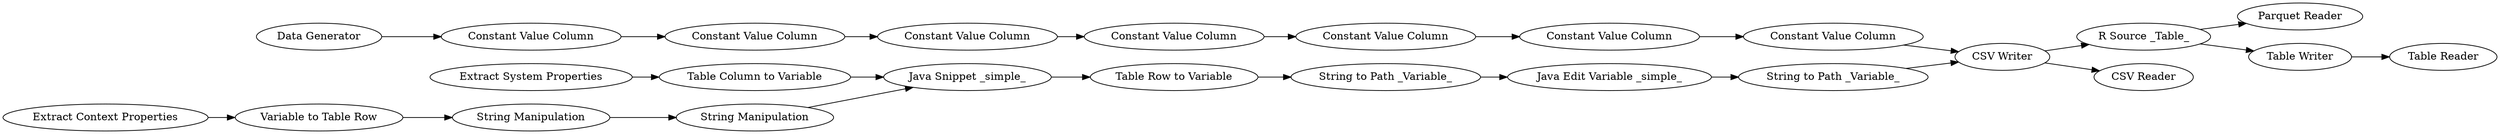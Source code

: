 digraph {
	82 -> 97
	102 -> 104
	101 -> 102
	95 -> 84
	54 -> 46
	97 -> 98
	57 -> 48
	84 -> 107
	84 -> 105
	56 -> 57
	104 -> 95
	81 -> 94
	98 -> 99
	46 -> 55
	100 -> 101
	48 -> 47
	105 -> 106
	55 -> 58
	95 -> 103
	94 -> 95
	7 -> 54
	47 -> 46
	99 -> 100
	58 -> 81
	57 [label="Variable to Table Row"]
	55 [label="Table Row to Variable"]
	103 [label="CSV Reader"]
	7 [label="Extract System Properties"]
	97 [label="Constant Value Column"]
	58 [label="String to Path _Variable_"]
	105 [label="Table Writer"]
	84 [label="R Source _Table_"]
	98 [label="Constant Value Column"]
	56 [label="Extract Context Properties"]
	54 [label="Table Column to Variable"]
	48 [label="String Manipulation"]
	47 [label="String Manipulation"]
	101 [label="Constant Value Column"]
	100 [label="Constant Value Column"]
	106 [label="Table Reader"]
	81 [label="Java Edit Variable _simple_"]
	94 [label="String to Path _Variable_"]
	107 [label="Parquet Reader"]
	99 [label="Constant Value Column"]
	102 [label="Constant Value Column"]
	104 [label="Constant Value Column"]
	82 [label="Data Generator"]
	46 [label="Java Snippet _simple_"]
	95 [label="CSV Writer"]
	rankdir=LR
}
